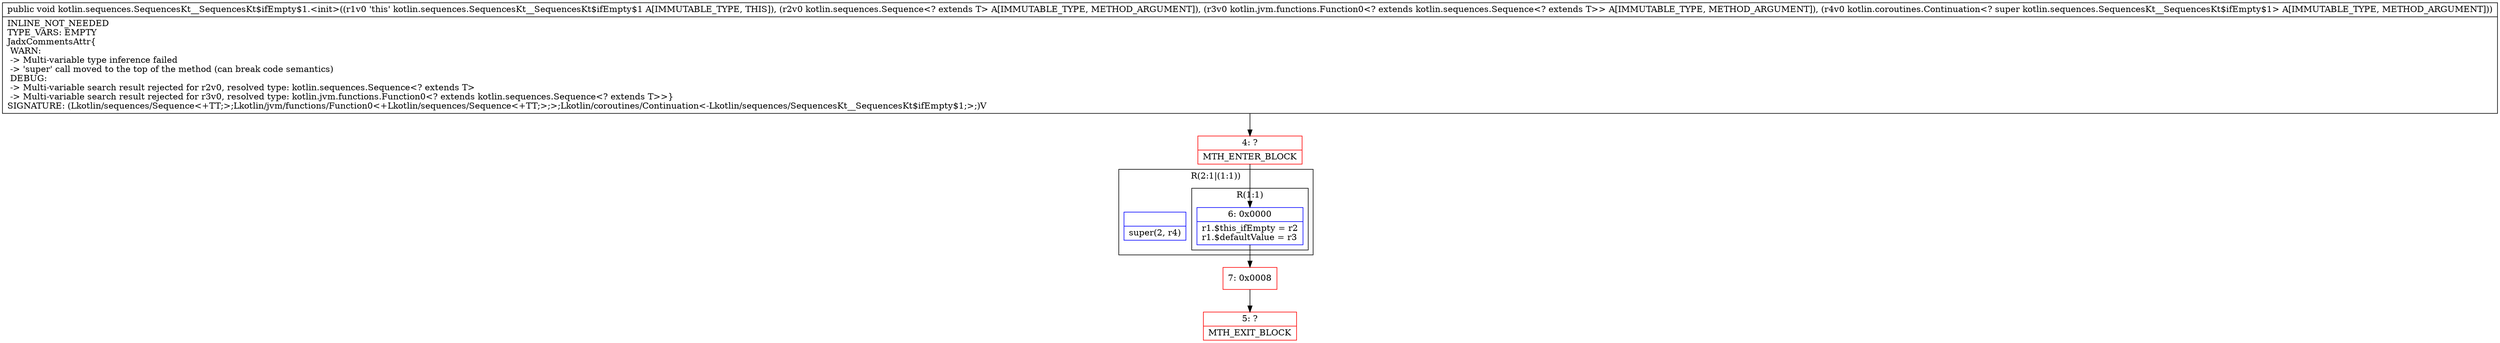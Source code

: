 digraph "CFG forkotlin.sequences.SequencesKt__SequencesKt$ifEmpty$1.\<init\>(Lkotlin\/sequences\/Sequence;Lkotlin\/jvm\/functions\/Function0;Lkotlin\/coroutines\/Continuation;)V" {
subgraph cluster_Region_1782954956 {
label = "R(2:1|(1:1))";
node [shape=record,color=blue];
Node_InsnContainer_491244675 [shape=record,label="{|super(2, r4)\l}"];
subgraph cluster_Region_1142694558 {
label = "R(1:1)";
node [shape=record,color=blue];
Node_6 [shape=record,label="{6\:\ 0x0000|r1.$this_ifEmpty = r2\lr1.$defaultValue = r3\l}"];
}
}
Node_4 [shape=record,color=red,label="{4\:\ ?|MTH_ENTER_BLOCK\l}"];
Node_7 [shape=record,color=red,label="{7\:\ 0x0008}"];
Node_5 [shape=record,color=red,label="{5\:\ ?|MTH_EXIT_BLOCK\l}"];
MethodNode[shape=record,label="{public void kotlin.sequences.SequencesKt__SequencesKt$ifEmpty$1.\<init\>((r1v0 'this' kotlin.sequences.SequencesKt__SequencesKt$ifEmpty$1 A[IMMUTABLE_TYPE, THIS]), (r2v0 kotlin.sequences.Sequence\<? extends T\> A[IMMUTABLE_TYPE, METHOD_ARGUMENT]), (r3v0 kotlin.jvm.functions.Function0\<? extends kotlin.sequences.Sequence\<? extends T\>\> A[IMMUTABLE_TYPE, METHOD_ARGUMENT]), (r4v0 kotlin.coroutines.Continuation\<? super kotlin.sequences.SequencesKt__SequencesKt$ifEmpty$1\> A[IMMUTABLE_TYPE, METHOD_ARGUMENT]))  | INLINE_NOT_NEEDED\lTYPE_VARS: EMPTY\lJadxCommentsAttr\{\l WARN: \l \-\> Multi\-variable type inference failed\l \-\> 'super' call moved to the top of the method (can break code semantics)\l DEBUG: \l \-\> Multi\-variable search result rejected for r2v0, resolved type: kotlin.sequences.Sequence\<? extends T\>\l \-\> Multi\-variable search result rejected for r3v0, resolved type: kotlin.jvm.functions.Function0\<? extends kotlin.sequences.Sequence\<? extends T\>\>\}\lSIGNATURE: (Lkotlin\/sequences\/Sequence\<+TT;\>;Lkotlin\/jvm\/functions\/Function0\<+Lkotlin\/sequences\/Sequence\<+TT;\>;\>;Lkotlin\/coroutines\/Continuation\<\-Lkotlin\/sequences\/SequencesKt__SequencesKt$ifEmpty$1;\>;)V\l}"];
MethodNode -> Node_4;Node_6 -> Node_7;
Node_4 -> Node_6;
Node_7 -> Node_5;
}

